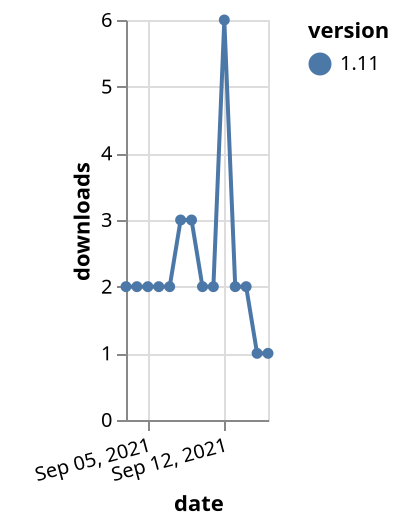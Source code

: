 {"$schema": "https://vega.github.io/schema/vega-lite/v5.json", "description": "A simple bar chart with embedded data.", "data": {"values": [{"date": "2021-09-03", "total": 2856, "delta": 2, "version": "1.11"}, {"date": "2021-09-04", "total": 2858, "delta": 2, "version": "1.11"}, {"date": "2021-09-05", "total": 2860, "delta": 2, "version": "1.11"}, {"date": "2021-09-06", "total": 2862, "delta": 2, "version": "1.11"}, {"date": "2021-09-07", "total": 2864, "delta": 2, "version": "1.11"}, {"date": "2021-09-08", "total": 2867, "delta": 3, "version": "1.11"}, {"date": "2021-09-09", "total": 2870, "delta": 3, "version": "1.11"}, {"date": "2021-09-10", "total": 2872, "delta": 2, "version": "1.11"}, {"date": "2021-09-11", "total": 2874, "delta": 2, "version": "1.11"}, {"date": "2021-09-12", "total": 2880, "delta": 6, "version": "1.11"}, {"date": "2021-09-13", "total": 2882, "delta": 2, "version": "1.11"}, {"date": "2021-09-14", "total": 2884, "delta": 2, "version": "1.11"}, {"date": "2021-09-15", "total": 2885, "delta": 1, "version": "1.11"}, {"date": "2021-09-16", "total": 2886, "delta": 1, "version": "1.11"}]}, "width": "container", "mark": {"type": "line", "point": {"filled": true}}, "encoding": {"x": {"field": "date", "type": "temporal", "timeUnit": "yearmonthdate", "title": "date", "axis": {"labelAngle": -15}}, "y": {"field": "delta", "type": "quantitative", "title": "downloads"}, "color": {"field": "version", "type": "nominal"}, "tooltip": {"field": "delta"}}}